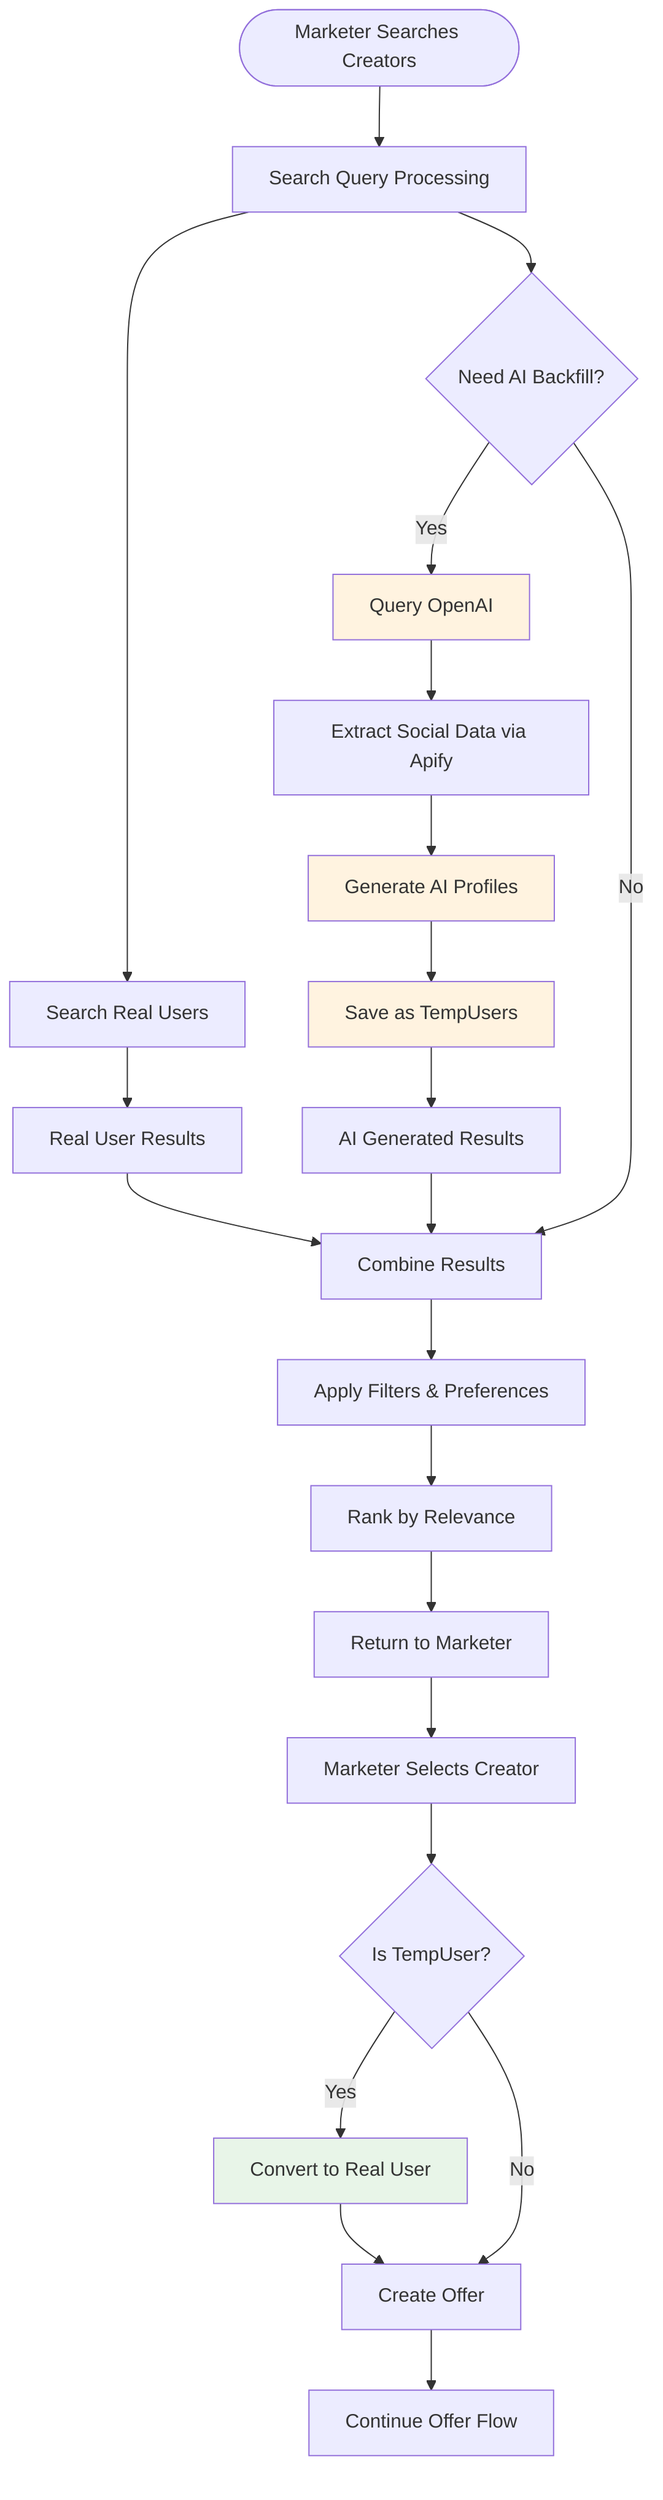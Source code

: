 flowchart TD
    SEARCH_START([Marketer Searches Creators]) --> QUERY[Search Query Processing]
    
    QUERY --> DB_SEARCH[Search Real Users]
    DB_SEARCH --> DB_RESULTS[Real User Results]
    
    QUERY --> AI_CHECK{Need AI Backfill?}
    AI_CHECK -->|Yes| AI_SEARCH[Query OpenAI]
    AI_CHECK -->|No| COMBINE_RESULTS
    
    AI_SEARCH --> APIFY_EXTRACT[Extract Social Data via Apify]
    APIFY_EXTRACT --> AI_PROFILES[Generate AI Profiles]
    AI_PROFILES --> TEMP_DB[Save as TempUsers]
    TEMP_DB --> AI_RESULTS[AI Generated Results]
    
    DB_RESULTS --> COMBINE_RESULTS[Combine Results]
    AI_RESULTS --> COMBINE_RESULTS
    
    COMBINE_RESULTS --> FILTER[Apply Filters & Preferences]
    FILTER --> RANK[Rank by Relevance]
    RANK --> FINAL_RESULTS[Return to Marketer]
    
    FINAL_RESULTS --> SELECT_CREATOR[Marketer Selects Creator]
    SELECT_CREATOR --> CONVERT_CHECK{Is TempUser?}
    CONVERT_CHECK -->|Yes| CONVERT_TEMP[Convert to Real User]
    CONVERT_CHECK -->|No| CREATE_OFFER[Create Offer]
    
    CONVERT_TEMP --> CREATE_OFFER
    CREATE_OFFER --> OFFER_FLOW[Continue Offer Flow]
    
    style AI_SEARCH fill:#fff3e0
    style AI_PROFILES fill:#fff3e0
    style TEMP_DB fill:#fff3e0
    style CONVERT_TEMP fill:#e8f5e8